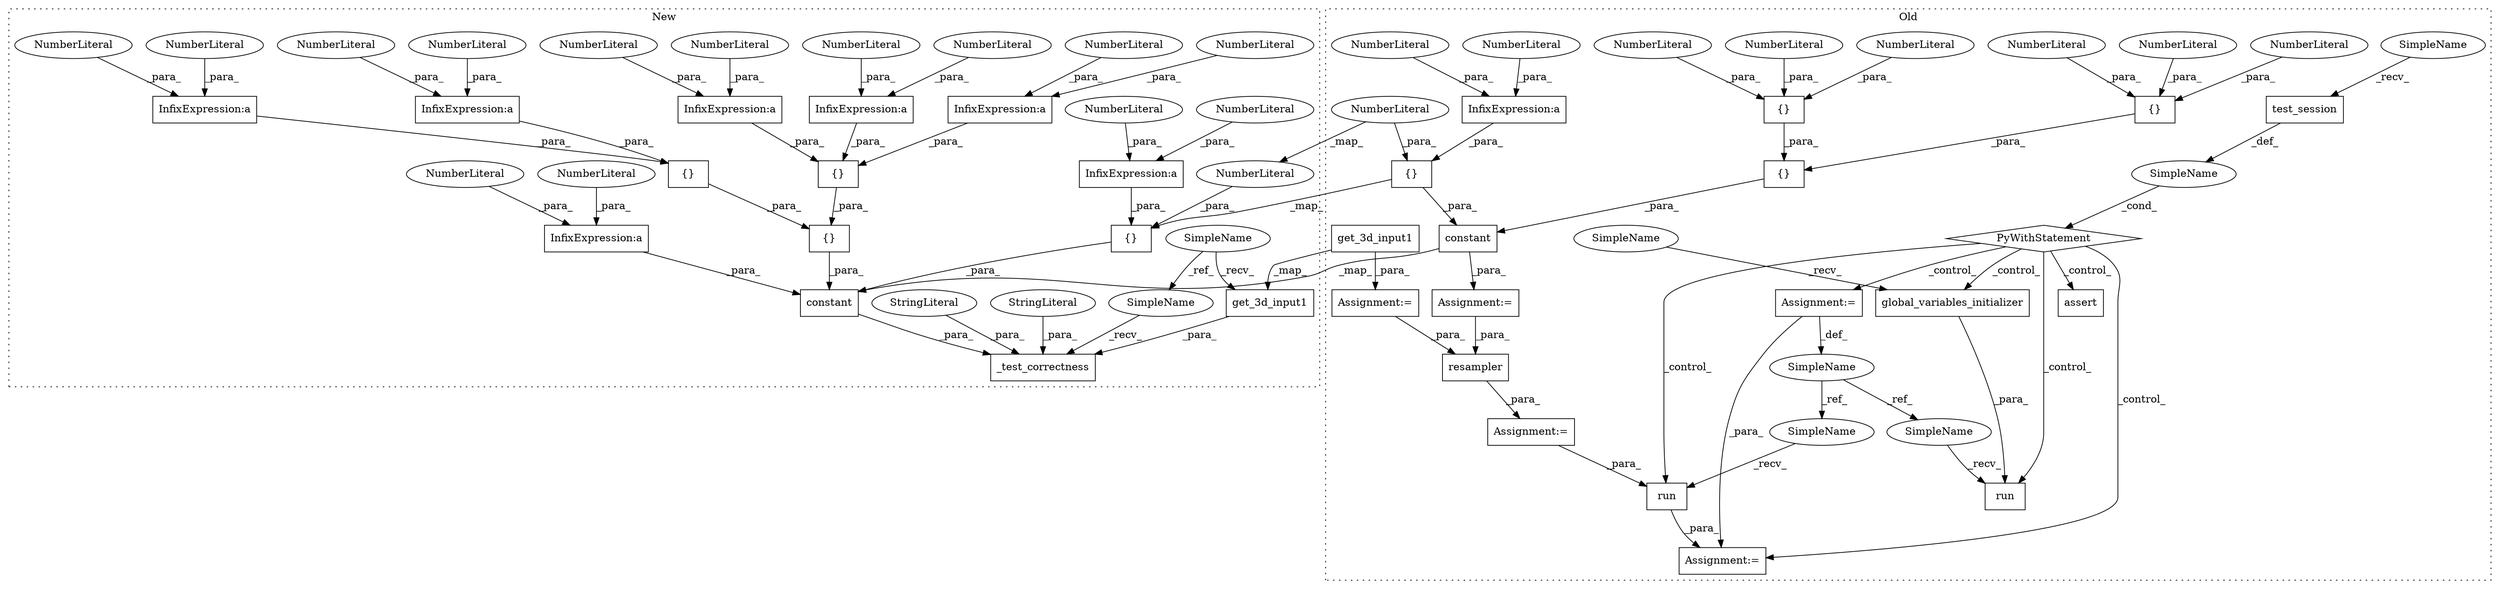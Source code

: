 digraph G {
subgraph cluster0 {
1 [label="resampler" a="32" s="2752,2772" l="10,1" shape="box"];
4 [label="get_3d_input1" a="32" s="2522" l="15" shape="box"];
8 [label="InfixExpression:a" a="27" s="2631" l="3" shape="box"];
11 [label="{}" a="4" s="2645,2660" l="1,1" shape="box"];
12 [label="NumberLiteral" a="34" s="2627" l="4" shape="ellipse"];
13 [label="NumberLiteral" a="34" s="2646" l="4" shape="ellipse"];
15 [label="{}" a="4" s="2662,2677" l="1,1" shape="box"];
18 [label="NumberLiteral" a="34" s="2656" l="4" shape="ellipse"];
19 [label="{}" a="4" s="2644,2678" l="1,1" shape="box"];
23 [label="NumberLiteral" a="34" s="2651" l="4" shape="ellipse"];
24 [label="NumberLiteral" a="34" s="2668" l="4" shape="ellipse"];
25 [label="NumberLiteral" a="34" s="2634" l="1" shape="ellipse"];
26 [label="NumberLiteral" a="34" s="2663" l="4" shape="ellipse"];
29 [label="NumberLiteral" a="34" s="2673" l="4" shape="ellipse"];
31 [label="test_session" a="32" s="2794" l="14" shape="box"];
32 [label="global_variables_initializer" a="32" s="2854" l="30" shape="box"];
33 [label="SimpleName" a="42" s="" l="" shape="ellipse"];
34 [label="PyWithStatement" a="104" s="2779,2808" l="10,2" shape="diamond"];
35 [label="assert" a="32" s="2929,3004" l="15,1" shape="box"];
36 [label="constant" a="32" s="2559,2699" l="9,1" shape="box"];
38 [label="run" a="32" s="2908,2915" l="4,1" shape="box"];
39 [label="Assignment:=" a="7" s="2822" l="4" shape="box"];
40 [label="run" a="32" s="2839,2884" l="4,1" shape="box"];
41 [label="SimpleName" a="42" s="2822" l="4" shape="ellipse"];
44 [label="Assignment:=" a="7" s="2751" l="1" shape="box"];
45 [label="Assignment:=" a="7" s="2516" l="1" shape="box"];
46 [label="Assignment:=" a="7" s="2902" l="1" shape="box"];
47 [label="Assignment:=" a="7" s="2547" l="1" shape="box"];
60 [label="{}" a="4" s="2614,2641" l="1,1" shape="box"];
62 [label="NumberLiteral" a="34" s="2637" l="4" shape="ellipse"];
63 [label="SimpleName" a="42" s="2834" l="4" shape="ellipse"];
64 [label="SimpleName" a="42" s="2903" l="4" shape="ellipse"];
66 [label="SimpleName" a="42" s="2843" l="10" shape="ellipse"];
67 [label="SimpleName" a="42" s="2789" l="4" shape="ellipse"];
label = "Old";
style="dotted";
}
subgraph cluster1 {
2 [label="{}" a="4" s="3209,3279" l="1,1" shape="box"];
3 [label="_test_correctness" a="32" s="3068,3372" l="18,1" shape="box"];
5 [label="get_3d_input1" a="32" s="3091" l="15" shape="box"];
6 [label="InfixExpression:a" a="27" s="3190" l="3" shape="box"];
7 [label="InfixExpression:a" a="27" s="3262" l="3" shape="box"];
9 [label="InfixExpression:a" a="27" s="3166" l="3" shape="box"];
10 [label="InfixExpression:a" a="27" s="3238" l="3" shape="box"];
14 [label="NumberLiteral" a="34" s="3258" l="4" shape="ellipse"];
16 [label="NumberLiteral" a="34" s="3265" l="1" shape="ellipse"];
17 [label="NumberLiteral" a="34" s="3193" l="1" shape="ellipse"];
20 [label="NumberLiteral" a="34" s="3241" l="1" shape="ellipse"];
21 [label="NumberLiteral" a="34" s="3234" l="4" shape="ellipse"];
22 [label="NumberLiteral" a="34" s="3162" l="4" shape="ellipse"];
27 [label="NumberLiteral" a="34" s="3186" l="4" shape="ellipse"];
28 [label="NumberLiteral" a="34" s="3169" l="1" shape="ellipse"];
30 [label="SimpleName" a="42" s="3052" l="4" shape="ellipse"];
37 [label="constant" a="32" s="3118,3300" l="9,1" shape="box"];
42 [label="StringLiteral" a="45" s="3311" l="10" shape="ellipse"];
43 [label="StringLiteral" a="45" s="3302" l="8" shape="ellipse"];
48 [label="InfixExpression:a" a="27" s="3227" l="3" shape="box"];
49 [label="InfixExpression:a" a="27" s="3216" l="3" shape="box"];
50 [label="InfixExpression:a" a="27" s="3273" l="3" shape="box"];
51 [label="NumberLiteral" a="34" s="3219" l="1" shape="ellipse"];
52 [label="NumberLiteral" a="34" s="3212" l="4" shape="ellipse"];
53 [label="{}" a="4" s="3210,3243" l="1,1" shape="box"];
54 [label="NumberLiteral" a="34" s="3276" l="1" shape="ellipse"];
55 [label="NumberLiteral" a="34" s="3269" l="4" shape="ellipse"];
56 [label="NumberLiteral" a="34" s="3223" l="4" shape="ellipse"];
57 [label="{}" a="4" s="3245,3278" l="1,1" shape="box"];
58 [label="NumberLiteral" a="34" s="3230" l="1" shape="ellipse"];
59 [label="{}" a="4" s="3144,3171" l="1,1" shape="box"];
61 [label="NumberLiteral" a="34" s="3145" l="4" shape="ellipse"];
65 [label="SimpleName" a="42" s="3063" l="4" shape="ellipse"];
label = "New";
style="dotted";
}
1 -> 44 [label="_para_"];
2 -> 37 [label="_para_"];
4 -> 5 [label="_map_"];
4 -> 45 [label="_para_"];
5 -> 3 [label="_para_"];
6 -> 37 [label="_para_"];
7 -> 57 [label="_para_"];
8 -> 60 [label="_para_"];
9 -> 59 [label="_para_"];
10 -> 53 [label="_para_"];
11 -> 19 [label="_para_"];
12 -> 8 [label="_para_"];
13 -> 11 [label="_para_"];
14 -> 7 [label="_para_"];
15 -> 19 [label="_para_"];
16 -> 7 [label="_para_"];
17 -> 6 [label="_para_"];
18 -> 11 [label="_para_"];
19 -> 36 [label="_para_"];
20 -> 10 [label="_para_"];
21 -> 10 [label="_para_"];
22 -> 9 [label="_para_"];
23 -> 11 [label="_para_"];
24 -> 15 [label="_para_"];
25 -> 8 [label="_para_"];
26 -> 15 [label="_para_"];
27 -> 6 [label="_para_"];
28 -> 9 [label="_para_"];
29 -> 15 [label="_para_"];
30 -> 5 [label="_recv_"];
30 -> 65 [label="_ref_"];
31 -> 33 [label="_def_"];
32 -> 40 [label="_para_"];
33 -> 34 [label="_cond_"];
34 -> 38 [label="_control_"];
34 -> 40 [label="_control_"];
34 -> 32 [label="_control_"];
34 -> 35 [label="_control_"];
34 -> 39 [label="_control_"];
34 -> 46 [label="_control_"];
36 -> 37 [label="_map_"];
36 -> 47 [label="_para_"];
37 -> 3 [label="_para_"];
38 -> 46 [label="_para_"];
39 -> 46 [label="_para_"];
39 -> 41 [label="_def_"];
41 -> 63 [label="_ref_"];
41 -> 64 [label="_ref_"];
42 -> 3 [label="_para_"];
43 -> 3 [label="_para_"];
44 -> 38 [label="_para_"];
45 -> 1 [label="_para_"];
47 -> 1 [label="_para_"];
48 -> 53 [label="_para_"];
49 -> 53 [label="_para_"];
50 -> 57 [label="_para_"];
51 -> 49 [label="_para_"];
52 -> 49 [label="_para_"];
53 -> 2 [label="_para_"];
54 -> 50 [label="_para_"];
55 -> 50 [label="_para_"];
56 -> 48 [label="_para_"];
57 -> 2 [label="_para_"];
58 -> 48 [label="_para_"];
59 -> 37 [label="_para_"];
60 -> 36 [label="_para_"];
60 -> 59 [label="_map_"];
61 -> 59 [label="_para_"];
62 -> 60 [label="_para_"];
62 -> 61 [label="_map_"];
63 -> 40 [label="_recv_"];
64 -> 38 [label="_recv_"];
65 -> 3 [label="_recv_"];
66 -> 32 [label="_recv_"];
67 -> 31 [label="_recv_"];
}